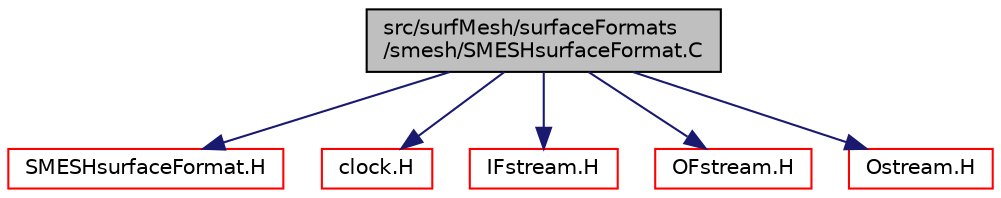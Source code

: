 digraph "src/surfMesh/surfaceFormats/smesh/SMESHsurfaceFormat.C"
{
  bgcolor="transparent";
  edge [fontname="Helvetica",fontsize="10",labelfontname="Helvetica",labelfontsize="10"];
  node [fontname="Helvetica",fontsize="10",shape=record];
  Node0 [label="src/surfMesh/surfaceFormats\l/smesh/SMESHsurfaceFormat.C",height=0.2,width=0.4,color="black", fillcolor="grey75", style="filled", fontcolor="black"];
  Node0 -> Node1 [color="midnightblue",fontsize="10",style="solid",fontname="Helvetica"];
  Node1 [label="SMESHsurfaceFormat.H",height=0.2,width=0.4,color="red",URL="$a15479.html"];
  Node0 -> Node197 [color="midnightblue",fontsize="10",style="solid",fontname="Helvetica"];
  Node197 [label="clock.H",height=0.2,width=0.4,color="red",URL="$a10919.html"];
  Node0 -> Node199 [color="midnightblue",fontsize="10",style="solid",fontname="Helvetica"];
  Node199 [label="IFstream.H",height=0.2,width=0.4,color="red",URL="$a09785.html"];
  Node0 -> Node201 [color="midnightblue",fontsize="10",style="solid",fontname="Helvetica"];
  Node201 [label="OFstream.H",height=0.2,width=0.4,color="red",URL="$a09791.html"];
  Node0 -> Node41 [color="midnightblue",fontsize="10",style="solid",fontname="Helvetica"];
  Node41 [label="Ostream.H",height=0.2,width=0.4,color="red",URL="$a09824.html"];
}
